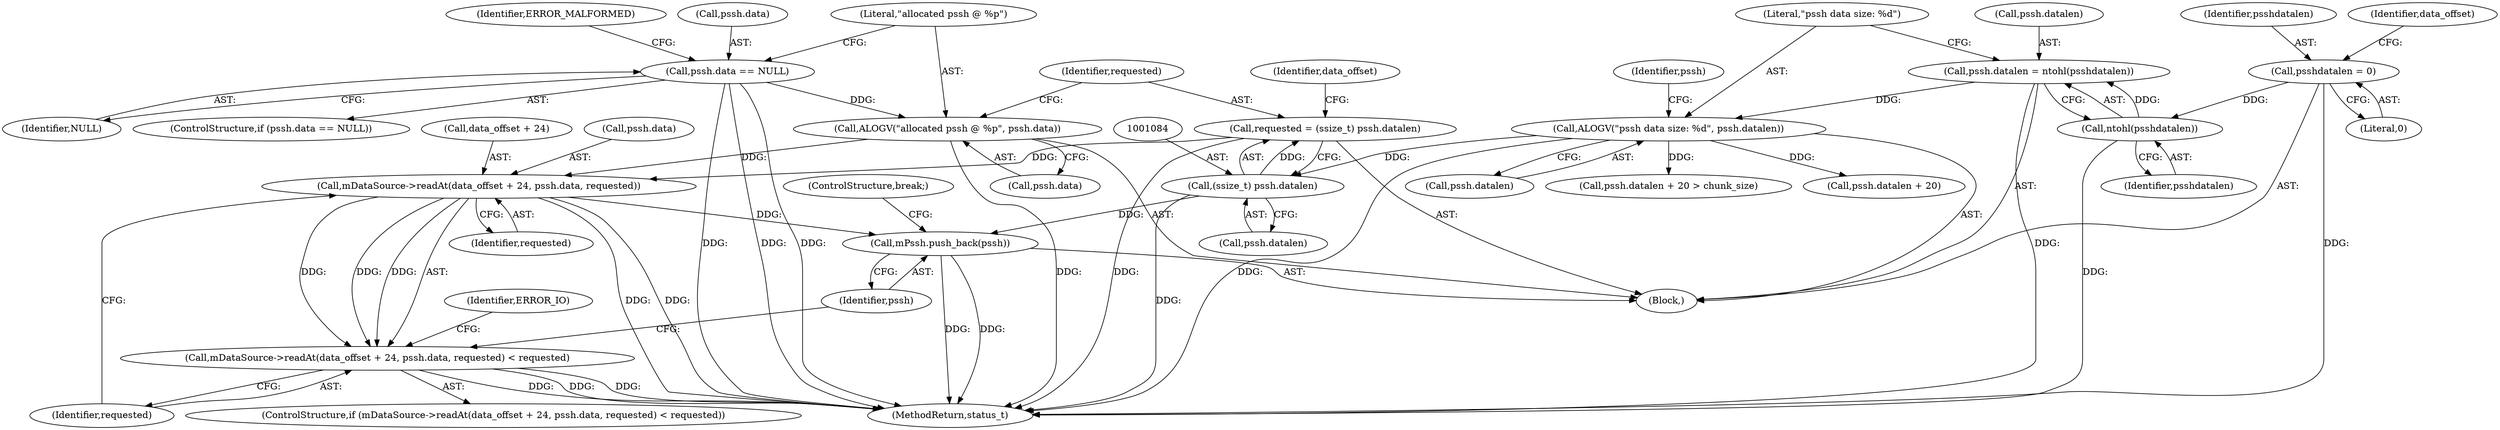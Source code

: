 digraph "0_Android_f4a88c8ed4f8186b3d6e2852993e063fc33ff231@API" {
"1001090" [label="(Call,mDataSource->readAt(data_offset + 24, pssh.data, requested))"];
"1001075" [label="(Call,ALOGV(\"allocated pssh @ %p\", pssh.data))"];
"1001067" [label="(Call,pssh.data == NULL)"];
"1001081" [label="(Call,requested = (ssize_t) pssh.datalen)"];
"1001083" [label="(Call,(ssize_t) pssh.datalen)"];
"1001043" [label="(Call,ALOGV(\"pssh data size: %d\", pssh.datalen))"];
"1001037" [label="(Call,pssh.datalen = ntohl(psshdatalen))"];
"1001041" [label="(Call,ntohl(psshdatalen))"];
"1001021" [label="(Call,psshdatalen = 0)"];
"1001089" [label="(Call,mDataSource->readAt(data_offset + 24, pssh.data, requested) < requested)"];
"1001102" [label="(Call,mPssh.push_back(pssh))"];
"1001049" [label="(Call,pssh.datalen + 20 > chunk_size)"];
"1001088" [label="(ControlStructure,if (mDataSource->readAt(data_offset + 24, pssh.data, requested) < requested))"];
"1001104" [label="(ControlStructure,break;)"];
"1001098" [label="(Identifier,requested)"];
"1001091" [label="(Call,data_offset + 24)"];
"1001089" [label="(Call,mDataSource->readAt(data_offset + 24, pssh.data, requested) < requested)"];
"1000999" [label="(Block,)"];
"1001071" [label="(Identifier,NULL)"];
"1001082" [label="(Identifier,requested)"];
"1001083" [label="(Call,(ssize_t) pssh.datalen)"];
"1001052" [label="(Identifier,pssh)"];
"1001037" [label="(Call,pssh.datalen = ntohl(psshdatalen))"];
"1001085" [label="(Call,pssh.datalen)"];
"1001075" [label="(Call,ALOGV(\"allocated pssh @ %p\", pssh.data))"];
"1001041" [label="(Call,ntohl(psshdatalen))"];
"1001077" [label="(Call,pssh.data)"];
"1001050" [label="(Call,pssh.datalen + 20)"];
"1001102" [label="(Call,mPssh.push_back(pssh))"];
"1001066" [label="(ControlStructure,if (pssh.data == NULL))"];
"1001103" [label="(Identifier,pssh)"];
"1001021" [label="(Call,psshdatalen = 0)"];
"1001028" [label="(Identifier,data_offset)"];
"1001042" [label="(Identifier,psshdatalen)"];
"1001090" [label="(Call,mDataSource->readAt(data_offset + 24, pssh.data, requested))"];
"1001043" [label="(Call,ALOGV(\"pssh data size: %d\", pssh.datalen))"];
"1001076" [label="(Literal,\"allocated pssh @ %p\")"];
"1001092" [label="(Identifier,data_offset)"];
"1001068" [label="(Call,pssh.data)"];
"1001081" [label="(Call,requested = (ssize_t) pssh.datalen)"];
"1001038" [label="(Call,pssh.datalen)"];
"1001101" [label="(Identifier,ERROR_IO)"];
"1001074" [label="(Identifier,ERROR_MALFORMED)"];
"1001044" [label="(Literal,\"pssh data size: %d\")"];
"1001067" [label="(Call,pssh.data == NULL)"];
"1001045" [label="(Call,pssh.datalen)"];
"1002911" [label="(MethodReturn,status_t)"];
"1001023" [label="(Literal,0)"];
"1001094" [label="(Call,pssh.data)"];
"1001022" [label="(Identifier,psshdatalen)"];
"1001097" [label="(Identifier,requested)"];
"1001090" -> "1001089"  [label="AST: "];
"1001090" -> "1001097"  [label="CFG: "];
"1001091" -> "1001090"  [label="AST: "];
"1001094" -> "1001090"  [label="AST: "];
"1001097" -> "1001090"  [label="AST: "];
"1001098" -> "1001090"  [label="CFG: "];
"1001090" -> "1002911"  [label="DDG: "];
"1001090" -> "1002911"  [label="DDG: "];
"1001090" -> "1001089"  [label="DDG: "];
"1001090" -> "1001089"  [label="DDG: "];
"1001090" -> "1001089"  [label="DDG: "];
"1001075" -> "1001090"  [label="DDG: "];
"1001081" -> "1001090"  [label="DDG: "];
"1001090" -> "1001102"  [label="DDG: "];
"1001075" -> "1000999"  [label="AST: "];
"1001075" -> "1001077"  [label="CFG: "];
"1001076" -> "1001075"  [label="AST: "];
"1001077" -> "1001075"  [label="AST: "];
"1001082" -> "1001075"  [label="CFG: "];
"1001075" -> "1002911"  [label="DDG: "];
"1001067" -> "1001075"  [label="DDG: "];
"1001067" -> "1001066"  [label="AST: "];
"1001067" -> "1001071"  [label="CFG: "];
"1001068" -> "1001067"  [label="AST: "];
"1001071" -> "1001067"  [label="AST: "];
"1001074" -> "1001067"  [label="CFG: "];
"1001076" -> "1001067"  [label="CFG: "];
"1001067" -> "1002911"  [label="DDG: "];
"1001067" -> "1002911"  [label="DDG: "];
"1001067" -> "1002911"  [label="DDG: "];
"1001081" -> "1000999"  [label="AST: "];
"1001081" -> "1001083"  [label="CFG: "];
"1001082" -> "1001081"  [label="AST: "];
"1001083" -> "1001081"  [label="AST: "];
"1001092" -> "1001081"  [label="CFG: "];
"1001081" -> "1002911"  [label="DDG: "];
"1001083" -> "1001081"  [label="DDG: "];
"1001083" -> "1001085"  [label="CFG: "];
"1001084" -> "1001083"  [label="AST: "];
"1001085" -> "1001083"  [label="AST: "];
"1001083" -> "1002911"  [label="DDG: "];
"1001043" -> "1001083"  [label="DDG: "];
"1001083" -> "1001102"  [label="DDG: "];
"1001043" -> "1000999"  [label="AST: "];
"1001043" -> "1001045"  [label="CFG: "];
"1001044" -> "1001043"  [label="AST: "];
"1001045" -> "1001043"  [label="AST: "];
"1001052" -> "1001043"  [label="CFG: "];
"1001043" -> "1002911"  [label="DDG: "];
"1001037" -> "1001043"  [label="DDG: "];
"1001043" -> "1001049"  [label="DDG: "];
"1001043" -> "1001050"  [label="DDG: "];
"1001037" -> "1000999"  [label="AST: "];
"1001037" -> "1001041"  [label="CFG: "];
"1001038" -> "1001037"  [label="AST: "];
"1001041" -> "1001037"  [label="AST: "];
"1001044" -> "1001037"  [label="CFG: "];
"1001037" -> "1002911"  [label="DDG: "];
"1001041" -> "1001037"  [label="DDG: "];
"1001041" -> "1001042"  [label="CFG: "];
"1001042" -> "1001041"  [label="AST: "];
"1001041" -> "1002911"  [label="DDG: "];
"1001021" -> "1001041"  [label="DDG: "];
"1001021" -> "1000999"  [label="AST: "];
"1001021" -> "1001023"  [label="CFG: "];
"1001022" -> "1001021"  [label="AST: "];
"1001023" -> "1001021"  [label="AST: "];
"1001028" -> "1001021"  [label="CFG: "];
"1001021" -> "1002911"  [label="DDG: "];
"1001089" -> "1001088"  [label="AST: "];
"1001089" -> "1001098"  [label="CFG: "];
"1001098" -> "1001089"  [label="AST: "];
"1001101" -> "1001089"  [label="CFG: "];
"1001103" -> "1001089"  [label="CFG: "];
"1001089" -> "1002911"  [label="DDG: "];
"1001089" -> "1002911"  [label="DDG: "];
"1001089" -> "1002911"  [label="DDG: "];
"1001102" -> "1000999"  [label="AST: "];
"1001102" -> "1001103"  [label="CFG: "];
"1001103" -> "1001102"  [label="AST: "];
"1001104" -> "1001102"  [label="CFG: "];
"1001102" -> "1002911"  [label="DDG: "];
"1001102" -> "1002911"  [label="DDG: "];
}
